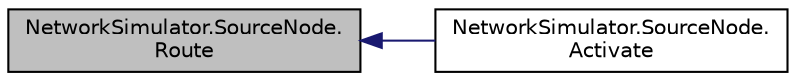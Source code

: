 digraph "NetworkSimulator.SourceNode.Route"
{
  edge [fontname="Helvetica",fontsize="10",labelfontname="Helvetica",labelfontsize="10"];
  node [fontname="Helvetica",fontsize="10",shape=record];
  rankdir="LR";
  Node1 [label="NetworkSimulator.SourceNode.\lRoute",height=0.2,width=0.4,color="black", fillcolor="grey75", style="filled", fontcolor="black"];
  Node1 -> Node2 [dir="back",color="midnightblue",fontsize="10",style="solid"];
  Node2 [label="NetworkSimulator.SourceNode.\lActivate",height=0.2,width=0.4,color="black", fillcolor="white", style="filled",URL="$class_network_simulator_1_1_source_node.html#ac57d1b9f996720128fc9c5ec08bf95da",tooltip="Передача управления источнику "];
}

